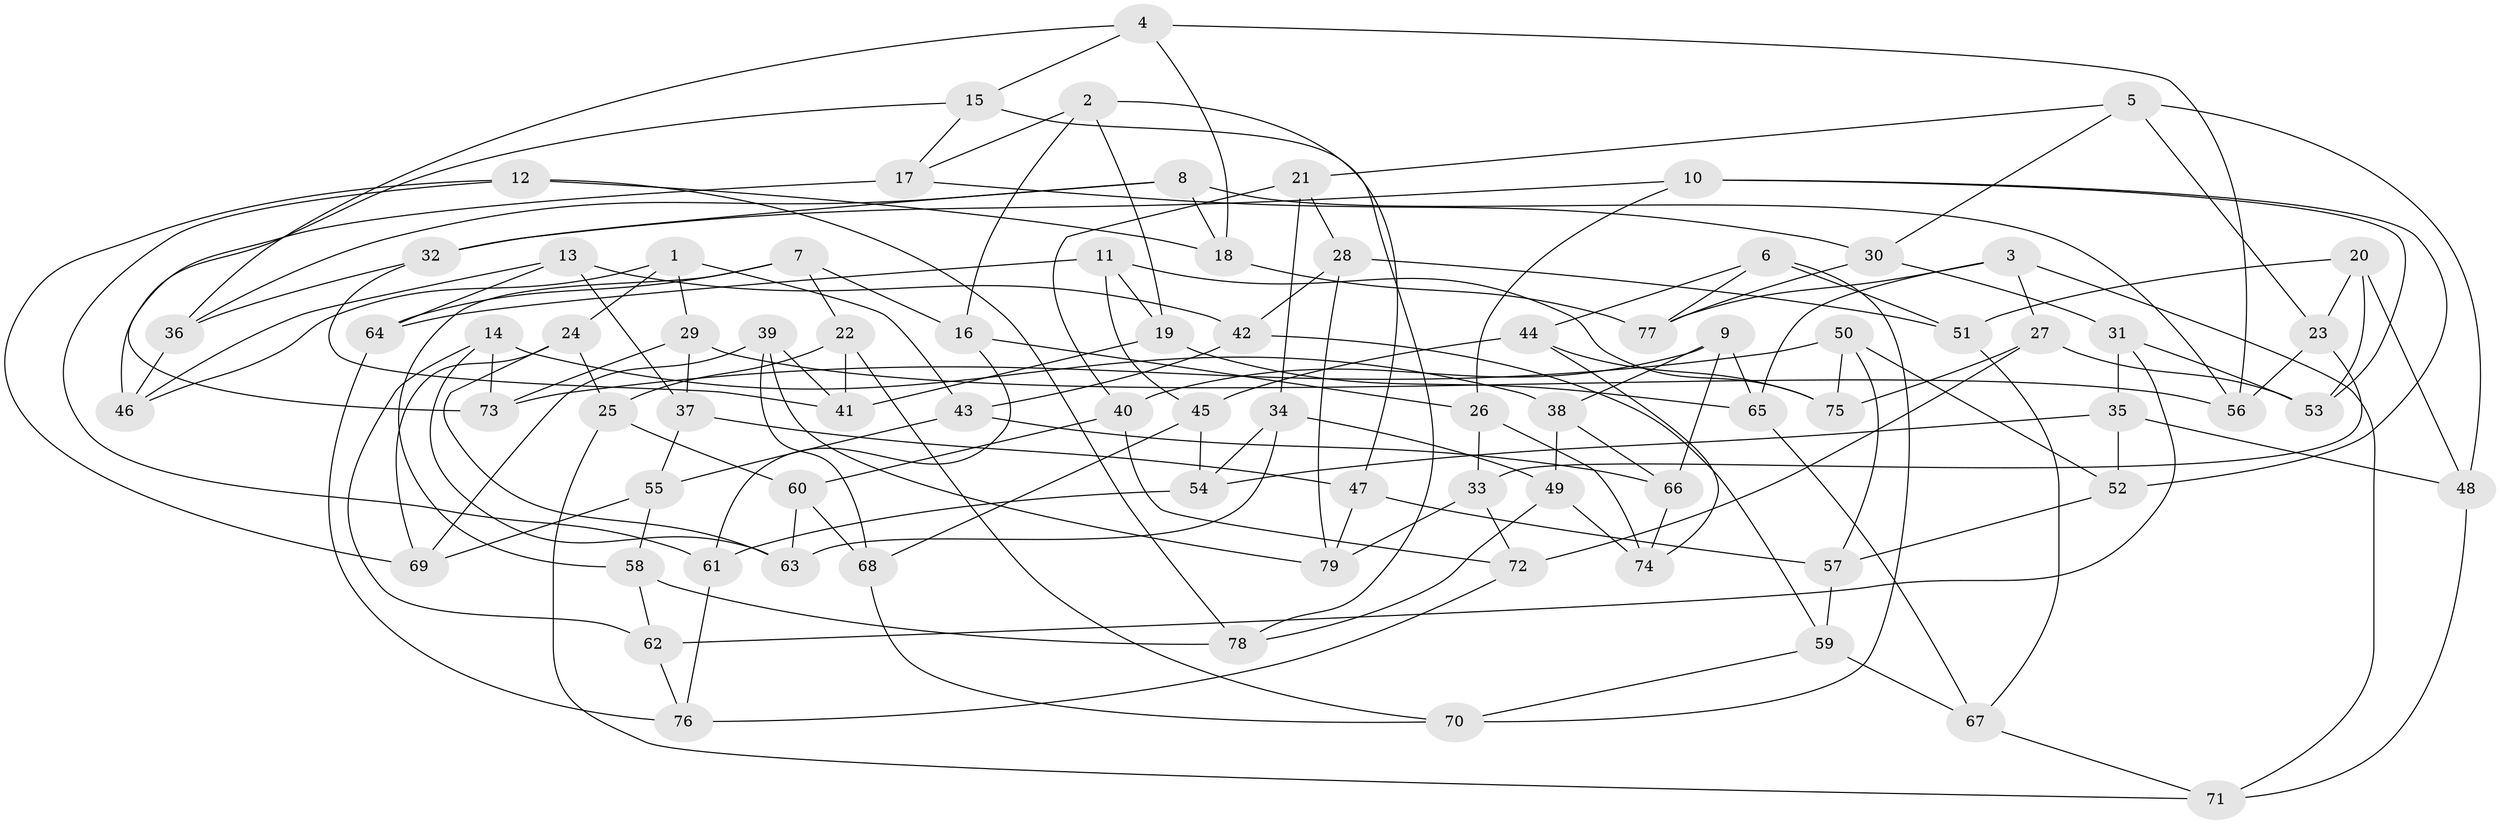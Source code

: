 // coarse degree distribution, {6: 0.48936170212765956, 5: 0.1702127659574468, 4: 0.3404255319148936}
// Generated by graph-tools (version 1.1) at 2025/24/03/03/25 07:24:29]
// undirected, 79 vertices, 158 edges
graph export_dot {
graph [start="1"]
  node [color=gray90,style=filled];
  1;
  2;
  3;
  4;
  5;
  6;
  7;
  8;
  9;
  10;
  11;
  12;
  13;
  14;
  15;
  16;
  17;
  18;
  19;
  20;
  21;
  22;
  23;
  24;
  25;
  26;
  27;
  28;
  29;
  30;
  31;
  32;
  33;
  34;
  35;
  36;
  37;
  38;
  39;
  40;
  41;
  42;
  43;
  44;
  45;
  46;
  47;
  48;
  49;
  50;
  51;
  52;
  53;
  54;
  55;
  56;
  57;
  58;
  59;
  60;
  61;
  62;
  63;
  64;
  65;
  66;
  67;
  68;
  69;
  70;
  71;
  72;
  73;
  74;
  75;
  76;
  77;
  78;
  79;
  1 -- 24;
  1 -- 43;
  1 -- 46;
  1 -- 29;
  2 -- 47;
  2 -- 19;
  2 -- 17;
  2 -- 16;
  3 -- 27;
  3 -- 65;
  3 -- 77;
  3 -- 71;
  4 -- 18;
  4 -- 56;
  4 -- 15;
  4 -- 36;
  5 -- 21;
  5 -- 23;
  5 -- 48;
  5 -- 30;
  6 -- 70;
  6 -- 51;
  6 -- 77;
  6 -- 44;
  7 -- 58;
  7 -- 64;
  7 -- 16;
  7 -- 22;
  8 -- 56;
  8 -- 36;
  8 -- 18;
  8 -- 32;
  9 -- 66;
  9 -- 40;
  9 -- 38;
  9 -- 65;
  10 -- 32;
  10 -- 53;
  10 -- 26;
  10 -- 52;
  11 -- 45;
  11 -- 64;
  11 -- 75;
  11 -- 19;
  12 -- 61;
  12 -- 78;
  12 -- 18;
  12 -- 69;
  13 -- 64;
  13 -- 42;
  13 -- 46;
  13 -- 37;
  14 -- 63;
  14 -- 38;
  14 -- 73;
  14 -- 62;
  15 -- 73;
  15 -- 17;
  15 -- 78;
  16 -- 26;
  16 -- 61;
  17 -- 30;
  17 -- 46;
  18 -- 77;
  19 -- 65;
  19 -- 41;
  20 -- 23;
  20 -- 53;
  20 -- 48;
  20 -- 51;
  21 -- 34;
  21 -- 40;
  21 -- 28;
  22 -- 25;
  22 -- 41;
  22 -- 70;
  23 -- 56;
  23 -- 33;
  24 -- 63;
  24 -- 69;
  24 -- 25;
  25 -- 60;
  25 -- 71;
  26 -- 33;
  26 -- 74;
  27 -- 75;
  27 -- 72;
  27 -- 53;
  28 -- 42;
  28 -- 79;
  28 -- 51;
  29 -- 73;
  29 -- 37;
  29 -- 56;
  30 -- 77;
  30 -- 31;
  31 -- 62;
  31 -- 35;
  31 -- 53;
  32 -- 36;
  32 -- 41;
  33 -- 72;
  33 -- 79;
  34 -- 63;
  34 -- 54;
  34 -- 49;
  35 -- 48;
  35 -- 52;
  35 -- 54;
  36 -- 46;
  37 -- 55;
  37 -- 47;
  38 -- 66;
  38 -- 49;
  39 -- 69;
  39 -- 79;
  39 -- 41;
  39 -- 68;
  40 -- 72;
  40 -- 60;
  42 -- 59;
  42 -- 43;
  43 -- 55;
  43 -- 66;
  44 -- 45;
  44 -- 74;
  44 -- 75;
  45 -- 54;
  45 -- 68;
  47 -- 57;
  47 -- 79;
  48 -- 71;
  49 -- 78;
  49 -- 74;
  50 -- 52;
  50 -- 75;
  50 -- 57;
  50 -- 73;
  51 -- 67;
  52 -- 57;
  54 -- 61;
  55 -- 58;
  55 -- 69;
  57 -- 59;
  58 -- 62;
  58 -- 78;
  59 -- 67;
  59 -- 70;
  60 -- 63;
  60 -- 68;
  61 -- 76;
  62 -- 76;
  64 -- 76;
  65 -- 67;
  66 -- 74;
  67 -- 71;
  68 -- 70;
  72 -- 76;
}
